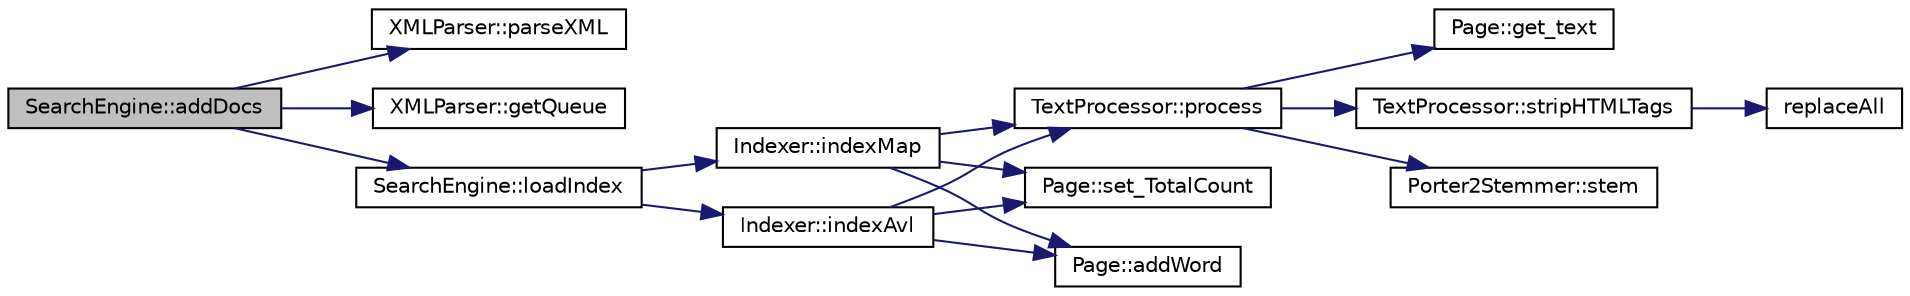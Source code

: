 digraph "SearchEngine::addDocs"
{
  edge [fontname="Helvetica",fontsize="10",labelfontname="Helvetica",labelfontsize="10"];
  node [fontname="Helvetica",fontsize="10",shape=record];
  rankdir="LR";
  Node1 [label="SearchEngine::addDocs",height=0.2,width=0.4,color="black", fillcolor="grey75", style="filled", fontcolor="black"];
  Node1 -> Node2 [color="midnightblue",fontsize="10",style="solid",fontname="Helvetica"];
  Node2 [label="XMLParser::parseXML",height=0.2,width=0.4,color="black", fillcolor="white", style="filled",URL="$class_x_m_l_parser.html#ac64b7267fea0146ddd12b6c1e320064e"];
  Node1 -> Node3 [color="midnightblue",fontsize="10",style="solid",fontname="Helvetica"];
  Node3 [label="XMLParser::getQueue",height=0.2,width=0.4,color="black", fillcolor="white", style="filled",URL="$class_x_m_l_parser.html#a094f47b220ed2776d979450d422f91f6"];
  Node1 -> Node4 [color="midnightblue",fontsize="10",style="solid",fontname="Helvetica"];
  Node4 [label="SearchEngine::loadIndex",height=0.2,width=0.4,color="black", fillcolor="white", style="filled",URL="$class_search_engine.html#a8661af1f5b45b9662f1cb959cc6af569"];
  Node4 -> Node5 [color="midnightblue",fontsize="10",style="solid",fontname="Helvetica"];
  Node5 [label="Indexer::indexMap",height=0.2,width=0.4,color="black", fillcolor="white", style="filled",URL="$class_indexer.html#abc4a6b5cf023f426aad040e093605a6e"];
  Node5 -> Node6 [color="midnightblue",fontsize="10",style="solid",fontname="Helvetica"];
  Node6 [label="TextProcessor::process",height=0.2,width=0.4,color="black", fillcolor="white", style="filled",URL="$class_text_processor.html#a22c1df13273a79f4e031540549ebe683"];
  Node6 -> Node7 [color="midnightblue",fontsize="10",style="solid",fontname="Helvetica"];
  Node7 [label="Page::get_text",height=0.2,width=0.4,color="black", fillcolor="white", style="filled",URL="$class_page.html#a105475e662886f995d589a67d53caca3"];
  Node6 -> Node8 [color="midnightblue",fontsize="10",style="solid",fontname="Helvetica"];
  Node8 [label="TextProcessor::stripHTMLTags",height=0.2,width=0.4,color="black", fillcolor="white", style="filled",URL="$class_text_processor.html#ad0ffbf2516c2099467c602633fd2e7f8"];
  Node8 -> Node9 [color="midnightblue",fontsize="10",style="solid",fontname="Helvetica"];
  Node9 [label="replaceAll",height=0.2,width=0.4,color="black", fillcolor="white", style="filled",URL="$_replace_all_8cpp.html#a3adacf2ac06d54c7c2b8f99eebacc147"];
  Node6 -> Node10 [color="midnightblue",fontsize="10",style="solid",fontname="Helvetica"];
  Node10 [label="Porter2Stemmer::stem",height=0.2,width=0.4,color="black", fillcolor="white", style="filled",URL="$namespace_porter2_stemmer.html#ad07c4652a1144329db4bdfb6ce640d80"];
  Node5 -> Node11 [color="midnightblue",fontsize="10",style="solid",fontname="Helvetica"];
  Node11 [label="Page::set_TotalCount",height=0.2,width=0.4,color="black", fillcolor="white", style="filled",URL="$class_page.html#a10a178b0fc10e776dc55086e460b57c0"];
  Node5 -> Node12 [color="midnightblue",fontsize="10",style="solid",fontname="Helvetica"];
  Node12 [label="Page::addWord",height=0.2,width=0.4,color="black", fillcolor="white", style="filled",URL="$class_page.html#a09fd07b3dfeac4580475ff0f97bfbdf6"];
  Node4 -> Node13 [color="midnightblue",fontsize="10",style="solid",fontname="Helvetica"];
  Node13 [label="Indexer::indexAvl",height=0.2,width=0.4,color="black", fillcolor="white", style="filled",URL="$class_indexer.html#ab0717c3a4ac016141988066c7c624b53"];
  Node13 -> Node6 [color="midnightblue",fontsize="10",style="solid",fontname="Helvetica"];
  Node13 -> Node11 [color="midnightblue",fontsize="10",style="solid",fontname="Helvetica"];
  Node13 -> Node12 [color="midnightblue",fontsize="10",style="solid",fontname="Helvetica"];
}
